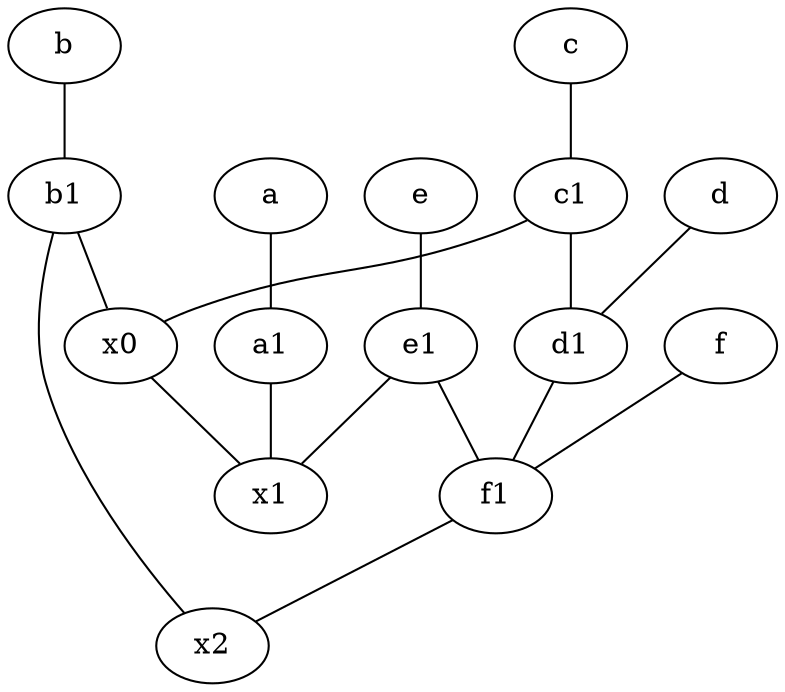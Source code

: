 graph {
	node [labelfontsize=50]
	e [labelfontsize=50 pos="7,9!"]
	a1 [labelfontsize=50 pos="8,3!"]
	a [labelfontsize=50 pos="8,2!"]
	c [labelfontsize=50 pos="4.5,2!"]
	x0 [labelfontsize=50]
	f1 [labelfontsize=50 pos="3,8!"]
	c1 [labelfontsize=50 pos="4.5,3!"]
	d1 [labelfontsize=50 pos="3,5!"]
	d [labelfontsize=50 pos="2,5!"]
	e1 [labelfontsize=50 pos="7,7!"]
	f [labelfontsize=50 pos="3,9!"]
	x2 [labelfontsize=50]
	x1 [labelfontsize=50]
	b [labelfontsize=50 pos="10,4!"]
	b1 [labelfontsize=50 pos="9,4!"]
	d1 -- f1
	a -- a1
	c1 -- d1
	d -- d1
	b1 -- x2
	b -- b1
	c1 -- x0
	e1 -- f1
	a1 -- x1
	e -- e1
	f1 -- x2
	e1 -- x1
	f -- f1
	x0 -- x1
	b1 -- x0
	c -- c1
}
